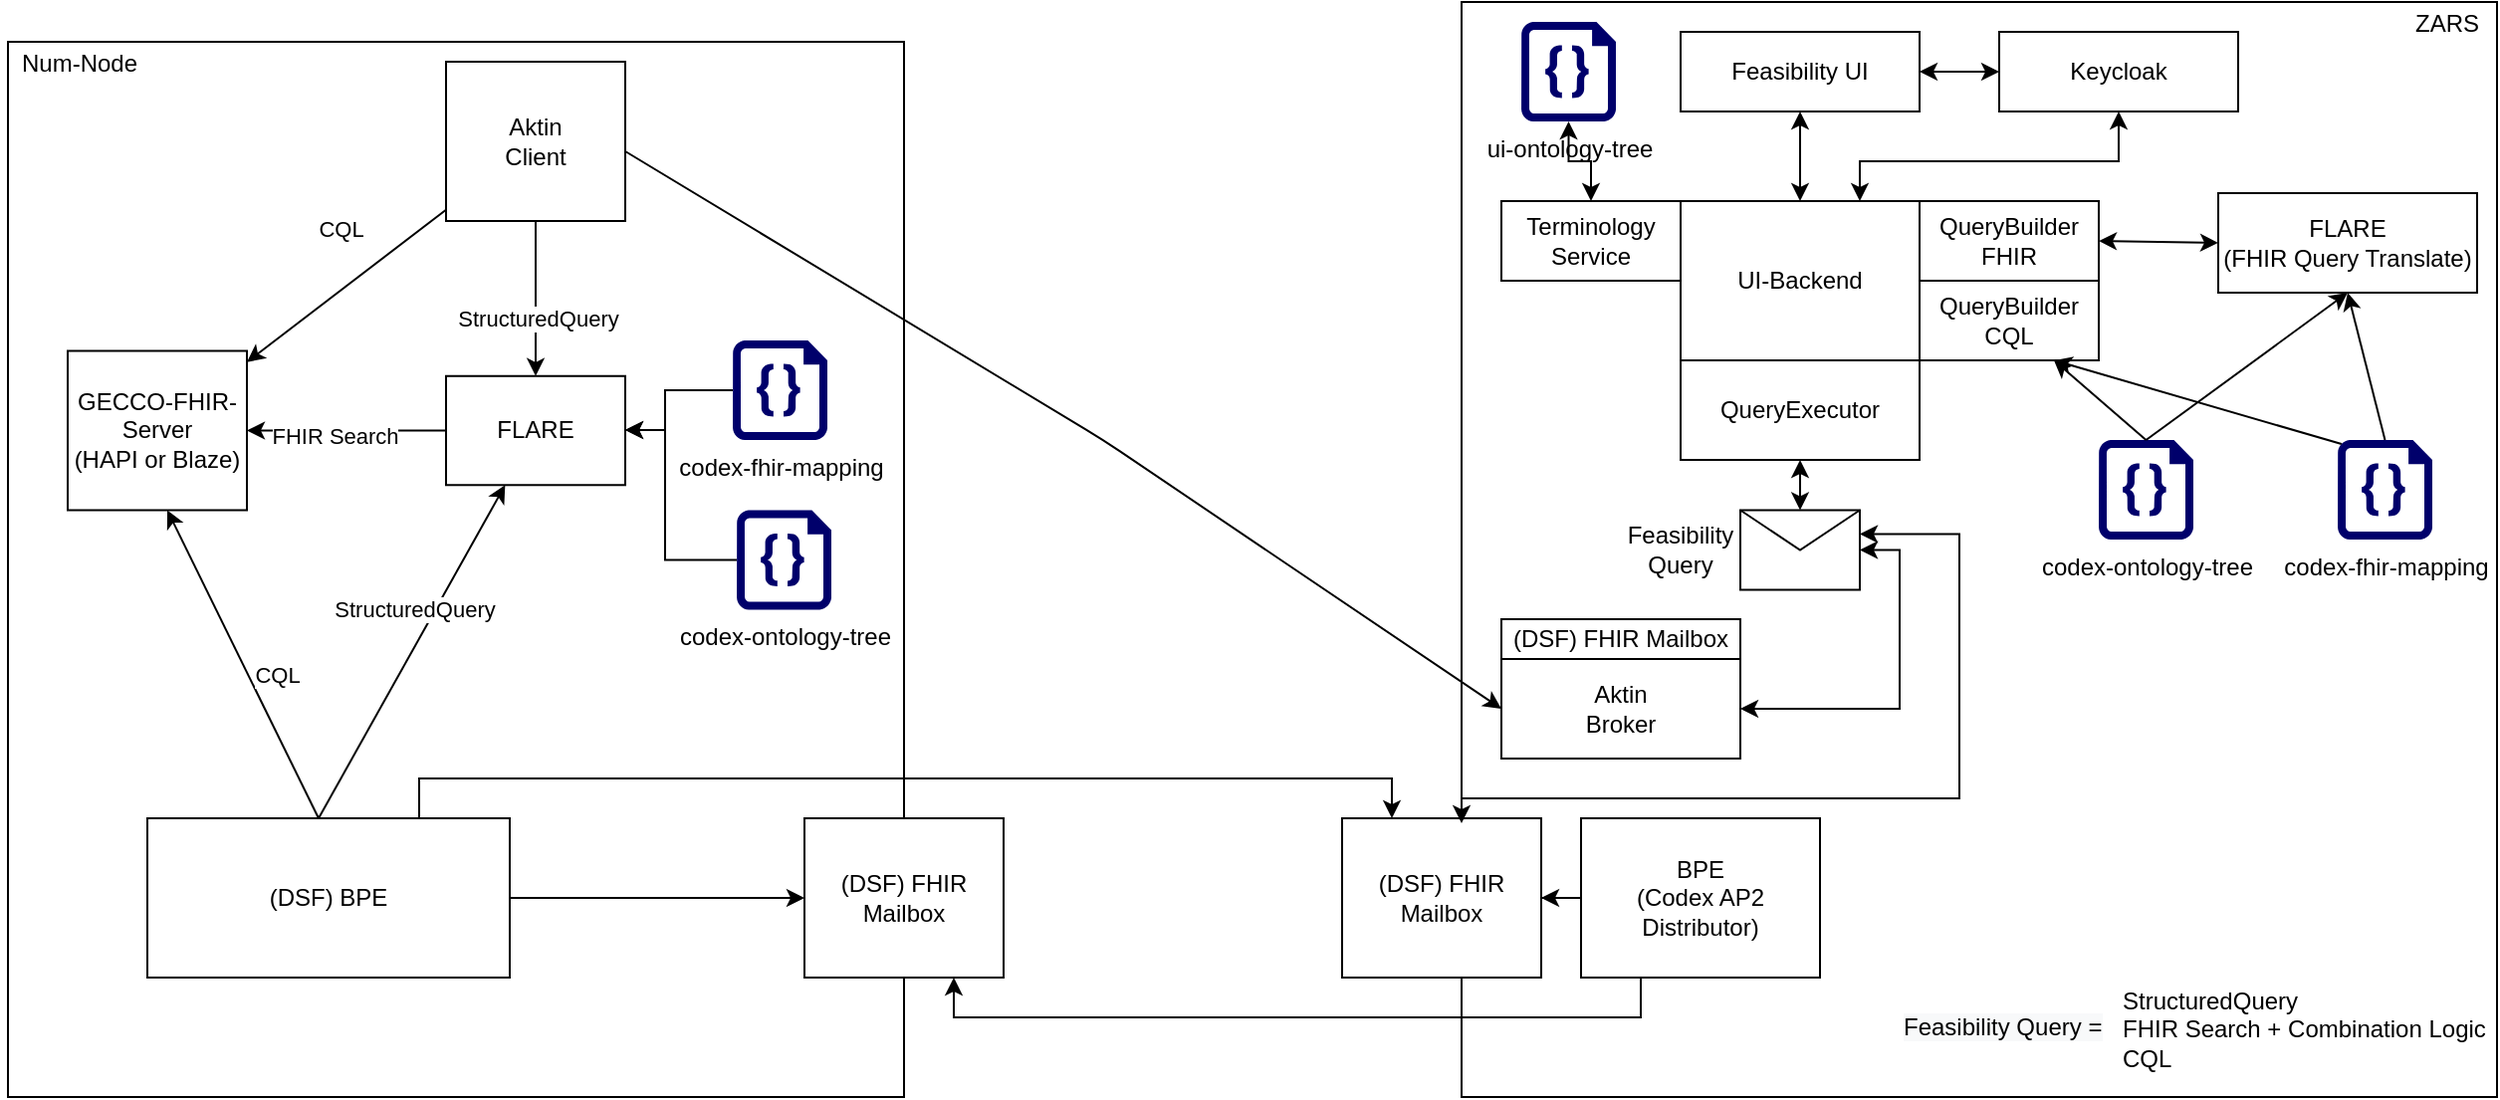 <mxfile version="14.4.8" type="device"><diagram id="v6JG4sbkAvf5ayEq1ten" name="Page-1"><mxGraphModel dx="2066" dy="2196" grid="1" gridSize="10" guides="1" tooltips="1" connect="1" arrows="1" fold="1" page="1" pageScale="1" pageWidth="850" pageHeight="1100" math="0" shadow="0"><root><mxCell id="0"/><mxCell id="1" parent="0"/><mxCell id="A8xhUyVfobN-jyNbR65w-128" value="" style="rounded=0;whiteSpace=wrap;html=1;" parent="1" vertex="1"><mxGeometry x="1180" y="-520" width="520" height="550" as="geometry"/></mxCell><mxCell id="A8xhUyVfobN-jyNbR65w-81" value="" style="rounded=0;whiteSpace=wrap;html=1;" parent="1" vertex="1"><mxGeometry x="450" y="-500" width="450" height="530" as="geometry"/></mxCell><mxCell id="A8xhUyVfobN-jyNbR65w-60" value="(DSF) BPE" style="rounded=0;whiteSpace=wrap;html=1;" parent="1" vertex="1"><mxGeometry x="520" y="-110" width="182" height="80" as="geometry"/></mxCell><mxCell id="A8xhUyVfobN-jyNbR65w-64" value="FLARE" style="rounded=0;whiteSpace=wrap;html=1;" parent="1" vertex="1"><mxGeometry x="670" y="-332.12" width="90" height="54.75" as="geometry"/></mxCell><mxCell id="A8xhUyVfobN-jyNbR65w-65" value="GECCO-FHIR-Server&lt;br&gt;(HAPI or Blaze)" style="rounded=0;whiteSpace=wrap;html=1;" parent="1" vertex="1"><mxGeometry x="480" y="-344.75" width="90" height="80" as="geometry"/></mxCell><mxCell id="A8xhUyVfobN-jyNbR65w-67" value="" style="endArrow=classic;html=1;exitX=0;exitY=0;exitDx=86;exitDy=0;exitPerimeter=0;" parent="1" source="A8xhUyVfobN-jyNbR65w-60" target="A8xhUyVfobN-jyNbR65w-64" edge="1"><mxGeometry width="50" height="50" relative="1" as="geometry"><mxPoint y="-349.75" as="sourcePoint"/><mxPoint x="683" y="-299.75" as="targetPoint"/></mxGeometry></mxCell><mxCell id="A8xhUyVfobN-jyNbR65w-68" value="StructuredQuery" style="edgeLabel;html=1;align=center;verticalAlign=middle;resizable=0;points=[];" parent="A8xhUyVfobN-jyNbR65w-67" vertex="1" connectable="0"><mxGeometry x="0.02" relative="1" as="geometry"><mxPoint y="-19.89" as="offset"/></mxGeometry></mxCell><mxCell id="A8xhUyVfobN-jyNbR65w-69" value="" style="endArrow=classic;html=1;exitX=0;exitY=0;exitDx=86;exitDy=0;exitPerimeter=0;entryX=0;entryY=0;entryDx=50;entryDy=80;entryPerimeter=0;" parent="1" source="A8xhUyVfobN-jyNbR65w-60" target="A8xhUyVfobN-jyNbR65w-65" edge="1"><mxGeometry width="50" height="50" relative="1" as="geometry"><mxPoint x="190" y="-369.75" as="sourcePoint"/><mxPoint x="240" y="-419.75" as="targetPoint"/></mxGeometry></mxCell><mxCell id="A8xhUyVfobN-jyNbR65w-70" value="CQL" style="edgeLabel;html=1;align=center;verticalAlign=middle;resizable=0;points=[];" parent="A8xhUyVfobN-jyNbR65w-69" vertex="1" connectable="0"><mxGeometry x="0.346" y="1" relative="1" as="geometry"><mxPoint x="30.55" y="31.01" as="offset"/></mxGeometry></mxCell><mxCell id="A8xhUyVfobN-jyNbR65w-71" value="" style="endArrow=classic;html=1;" parent="1" source="A8xhUyVfobN-jyNbR65w-64" target="A8xhUyVfobN-jyNbR65w-65" edge="1"><mxGeometry width="50" height="50" relative="1" as="geometry"><mxPoint x="190" y="-369.75" as="sourcePoint"/><mxPoint x="240" y="-419.75" as="targetPoint"/></mxGeometry></mxCell><mxCell id="A8xhUyVfobN-jyNbR65w-106" value="FHIR Search" style="edgeLabel;html=1;align=center;verticalAlign=middle;resizable=0;points=[];" parent="A8xhUyVfobN-jyNbR65w-71" vertex="1" connectable="0"><mxGeometry x="0.134" y="2" relative="1" as="geometry"><mxPoint as="offset"/></mxGeometry></mxCell><mxCell id="A8xhUyVfobN-jyNbR65w-72" value="Aktin&lt;br&gt;Client" style="rounded=0;whiteSpace=wrap;html=1;" parent="1" vertex="1"><mxGeometry x="670" y="-490" width="90" height="80" as="geometry"/></mxCell><mxCell id="A8xhUyVfobN-jyNbR65w-73" value="" style="endArrow=classic;html=1;" parent="1" source="A8xhUyVfobN-jyNbR65w-72" target="A8xhUyVfobN-jyNbR65w-65" edge="1"><mxGeometry width="50" height="50" relative="1" as="geometry"><mxPoint x="566" y="-202.25" as="sourcePoint"/><mxPoint x="568" y="-339.75" as="targetPoint"/></mxGeometry></mxCell><mxCell id="A8xhUyVfobN-jyNbR65w-74" value="CQL" style="edgeLabel;html=1;align=center;verticalAlign=middle;resizable=0;points=[];" parent="A8xhUyVfobN-jyNbR65w-73" vertex="1" connectable="0"><mxGeometry x="0.346" y="1" relative="1" as="geometry"><mxPoint x="12.98" y="-43.2" as="offset"/></mxGeometry></mxCell><mxCell id="A8xhUyVfobN-jyNbR65w-75" value="" style="endArrow=classic;html=1;" parent="1" source="A8xhUyVfobN-jyNbR65w-72" target="A8xhUyVfobN-jyNbR65w-64" edge="1"><mxGeometry width="50" height="50" relative="1" as="geometry"><mxPoint x="190" y="-369.75" as="sourcePoint"/><mxPoint x="240" y="-419.75" as="targetPoint"/></mxGeometry></mxCell><mxCell id="A8xhUyVfobN-jyNbR65w-76" value="StructuredQuery" style="edgeLabel;html=1;align=center;verticalAlign=middle;resizable=0;points=[];" parent="A8xhUyVfobN-jyNbR65w-75" vertex="1" connectable="0"><mxGeometry x="0.256" y="1" relative="1" as="geometry"><mxPoint as="offset"/></mxGeometry></mxCell><mxCell id="A8xhUyVfobN-jyNbR65w-78" value="" style="endArrow=none;html=1;strokeWidth=1;fontSize=12;fontColor=#000000;startArrow=classic;startFill=1;endFill=0;" parent="1" source="A8xhUyVfobN-jyNbR65w-86" target="A8xhUyVfobN-jyNbR65w-60" edge="1"><mxGeometry width="50" height="50" relative="1" as="geometry"><mxPoint x="830" y="-109.75" as="sourcePoint"/><mxPoint x="730" y="-110.302" as="targetPoint"/></mxGeometry></mxCell><mxCell id="A8xhUyVfobN-jyNbR65w-125" value="" style="edgeStyle=orthogonalEdgeStyle;rounded=0;orthogonalLoop=1;jettySize=auto;html=1;startArrow=none;startFill=0;endArrow=classic;endFill=1;" parent="1" source="A8xhUyVfobN-jyNbR65w-84" target="A8xhUyVfobN-jyNbR65w-64" edge="1"><mxGeometry relative="1" as="geometry"><Array as="points"><mxPoint x="780" y="-325"/><mxPoint x="780" y="-305"/></Array></mxGeometry></mxCell><mxCell id="A8xhUyVfobN-jyNbR65w-84" value="codex-fhir-mapping" style="verticalLabelPosition=bottom;html=1;verticalAlign=top;align=center;strokeColor=none;shape=mxgraph.azure.code_file;pointerEvents=1;fillColor=#00006B;" parent="1" vertex="1"><mxGeometry x="814" y="-350" width="47.5" height="50" as="geometry"/></mxCell><mxCell id="A8xhUyVfobN-jyNbR65w-126" value="" style="edgeStyle=orthogonalEdgeStyle;rounded=0;orthogonalLoop=1;jettySize=auto;html=1;startArrow=none;startFill=0;endArrow=classic;endFill=1;" parent="1" source="A8xhUyVfobN-jyNbR65w-85" target="A8xhUyVfobN-jyNbR65w-64" edge="1"><mxGeometry relative="1" as="geometry"><Array as="points"><mxPoint x="780" y="-240"/><mxPoint x="780" y="-305"/></Array></mxGeometry></mxCell><mxCell id="A8xhUyVfobN-jyNbR65w-85" value="codex-ontology-tree" style="verticalLabelPosition=bottom;html=1;verticalAlign=top;align=center;strokeColor=none;shape=mxgraph.azure.code_file;pointerEvents=1;fillColor=#00006B;" parent="1" vertex="1"><mxGeometry x="816" y="-264.75" width="47.5" height="50" as="geometry"/></mxCell><mxCell id="A8xhUyVfobN-jyNbR65w-86" value="(DSF) FHIR &lt;br&gt;Mailbox" style="rounded=0;whiteSpace=wrap;html=1;" parent="1" vertex="1"><mxGeometry x="850" y="-110" width="100" height="80" as="geometry"/></mxCell><mxCell id="A8xhUyVfobN-jyNbR65w-130" value="" style="edgeStyle=orthogonalEdgeStyle;rounded=0;orthogonalLoop=1;jettySize=auto;html=1;startArrow=classic;startFill=1;endArrow=classic;endFill=1;" parent="1" source="A8xhUyVfobN-jyNbR65w-87" target="A8xhUyVfobN-jyNbR65w-88" edge="1"><mxGeometry relative="1" as="geometry"/></mxCell><mxCell id="A8xhUyVfobN-jyNbR65w-87" value="Feasibility UI" style="rounded=0;whiteSpace=wrap;html=1;" parent="1" vertex="1"><mxGeometry x="1290" y="-505" width="120" height="40" as="geometry"/></mxCell><mxCell id="A8xhUyVfobN-jyNbR65w-88" value="UI-Backend" style="rounded=0;whiteSpace=wrap;html=1;" parent="1" vertex="1"><mxGeometry x="1290" y="-420" width="120" height="80" as="geometry"/></mxCell><mxCell id="A8xhUyVfobN-jyNbR65w-89" value="QueryBuilder&lt;br&gt;FHIR" style="rounded=0;whiteSpace=wrap;html=1;" parent="1" vertex="1"><mxGeometry x="1410" y="-420" width="90" height="40" as="geometry"/></mxCell><mxCell id="A8xhUyVfobN-jyNbR65w-90" value="FLARE&lt;br&gt;(FHIR Query Translate)" style="rounded=0;whiteSpace=wrap;html=1;" parent="1" vertex="1"><mxGeometry x="1560" y="-424" width="130" height="50" as="geometry"/></mxCell><mxCell id="A8xhUyVfobN-jyNbR65w-91" value="QueryBuilder&lt;br&gt;CQL" style="rounded=0;whiteSpace=wrap;html=1;" parent="1" vertex="1"><mxGeometry x="1410" y="-380" width="90" height="40" as="geometry"/></mxCell><mxCell id="A8xhUyVfobN-jyNbR65w-93" value="codex-fhir-mapping" style="verticalLabelPosition=bottom;html=1;verticalAlign=top;align=center;strokeColor=none;shape=mxgraph.azure.code_file;pointerEvents=1;fillColor=#00006B;" parent="1" vertex="1"><mxGeometry x="1620" y="-300" width="47.5" height="50" as="geometry"/></mxCell><mxCell id="A8xhUyVfobN-jyNbR65w-94" value="codex-ontology-tree" style="verticalLabelPosition=bottom;html=1;verticalAlign=top;align=center;strokeColor=none;shape=mxgraph.azure.code_file;pointerEvents=1;fillColor=#00006B;" parent="1" vertex="1"><mxGeometry x="1500" y="-300" width="47.5" height="50" as="geometry"/></mxCell><mxCell id="A8xhUyVfobN-jyNbR65w-95" value="" style="endArrow=classic;html=1;exitX=0.5;exitY=0;exitDx=0;exitDy=0;exitPerimeter=0;entryX=0.75;entryY=1;entryDx=0;entryDy=0;" parent="1" source="A8xhUyVfobN-jyNbR65w-94" target="A8xhUyVfobN-jyNbR65w-91" edge="1"><mxGeometry width="50" height="50" relative="1" as="geometry"><mxPoint x="1430" y="-360" as="sourcePoint"/><mxPoint x="1480" y="-410" as="targetPoint"/></mxGeometry></mxCell><mxCell id="A8xhUyVfobN-jyNbR65w-96" value="" style="endArrow=classic;html=1;exitX=0.04;exitY=0.04;exitDx=0;exitDy=0;exitPerimeter=0;entryX=0.75;entryY=1;entryDx=0;entryDy=0;" parent="1" source="A8xhUyVfobN-jyNbR65w-93" target="A8xhUyVfobN-jyNbR65w-91" edge="1"><mxGeometry width="50" height="50" relative="1" as="geometry"><mxPoint x="1533.75" y="-290" as="sourcePoint"/><mxPoint x="1487.5" y="-330" as="targetPoint"/></mxGeometry></mxCell><mxCell id="A8xhUyVfobN-jyNbR65w-97" value="" style="endArrow=classic;html=1;exitX=0.5;exitY=0;exitDx=0;exitDy=0;exitPerimeter=0;entryX=0.5;entryY=1;entryDx=0;entryDy=0;" parent="1" source="A8xhUyVfobN-jyNbR65w-93" target="A8xhUyVfobN-jyNbR65w-90" edge="1"><mxGeometry width="50" height="50" relative="1" as="geometry"><mxPoint x="1631.9" y="-288.0" as="sourcePoint"/><mxPoint x="1487.5" y="-330" as="targetPoint"/></mxGeometry></mxCell><mxCell id="A8xhUyVfobN-jyNbR65w-98" value="" style="endArrow=classic;html=1;exitX=0.5;exitY=0;exitDx=0;exitDy=0;exitPerimeter=0;entryX=0.5;entryY=1;entryDx=0;entryDy=0;" parent="1" source="A8xhUyVfobN-jyNbR65w-94" target="A8xhUyVfobN-jyNbR65w-90" edge="1"><mxGeometry width="50" height="50" relative="1" as="geometry"><mxPoint x="1533.75" y="-290" as="sourcePoint"/><mxPoint x="1487.5" y="-330" as="targetPoint"/></mxGeometry></mxCell><mxCell id="A8xhUyVfobN-jyNbR65w-99" value="" style="endArrow=classic;startArrow=classic;html=1;entryX=0;entryY=0.5;entryDx=0;entryDy=0;exitX=1;exitY=0.5;exitDx=0;exitDy=0;" parent="1" source="A8xhUyVfobN-jyNbR65w-89" target="A8xhUyVfobN-jyNbR65w-90" edge="1"><mxGeometry width="50" height="50" relative="1" as="geometry"><mxPoint x="1430" y="-360" as="sourcePoint"/><mxPoint x="1480" y="-410" as="targetPoint"/></mxGeometry></mxCell><mxCell id="A8xhUyVfobN-jyNbR65w-114" style="edgeStyle=orthogonalEdgeStyle;rounded=0;orthogonalLoop=1;jettySize=auto;html=1;exitX=1;exitY=0.5;exitDx=0;exitDy=0;entryX=1;entryY=0.5;entryDx=0;entryDy=0;startArrow=classic;startFill=1;" parent="1" source="A8xhUyVfobN-jyNbR65w-101" target="A8xhUyVfobN-jyNbR65w-109" edge="1"><mxGeometry relative="1" as="geometry"/></mxCell><mxCell id="A8xhUyVfobN-jyNbR65w-101" value="" style="shape=message;html=1;whiteSpace=wrap;html=1;outlineConnect=0;" parent="1" vertex="1"><mxGeometry x="1320" y="-264.75" width="60" height="40" as="geometry"/></mxCell><mxCell id="A8xhUyVfobN-jyNbR65w-102" value="StructuredQuery&lt;br&gt;FHIR Search + Combination Logic&lt;br&gt;CQL" style="text;html=1;strokeColor=none;fillColor=none;align=left;verticalAlign=middle;whiteSpace=wrap;rounded=0;" parent="1" vertex="1"><mxGeometry x="1510" y="-30" width="190" height="51" as="geometry"/></mxCell><mxCell id="A8xhUyVfobN-jyNbR65w-103" value="QueryExecutor" style="rounded=0;whiteSpace=wrap;html=1;" parent="1" vertex="1"><mxGeometry x="1290" y="-340" width="120" height="50" as="geometry"/></mxCell><mxCell id="A8xhUyVfobN-jyNbR65w-104" value="" style="endArrow=classic;startArrow=classic;html=1;entryX=0.5;entryY=1;entryDx=0;entryDy=0;" parent="1" source="A8xhUyVfobN-jyNbR65w-101" target="A8xhUyVfobN-jyNbR65w-103" edge="1"><mxGeometry width="50" height="50" relative="1" as="geometry"><mxPoint x="1260" y="-370" as="sourcePoint"/><mxPoint x="1310" y="-420" as="targetPoint"/></mxGeometry></mxCell><mxCell id="A8xhUyVfobN-jyNbR65w-122" value="" style="edgeStyle=orthogonalEdgeStyle;rounded=0;orthogonalLoop=1;jettySize=auto;html=1;startArrow=none;startFill=0;endArrow=classic;endFill=1;" parent="1" source="A8xhUyVfobN-jyNbR65w-107" target="A8xhUyVfobN-jyNbR65w-110" edge="1"><mxGeometry relative="1" as="geometry"/></mxCell><mxCell id="A8xhUyVfobN-jyNbR65w-107" value="BPE &lt;br&gt;(Codex AP2 Distributor)" style="rounded=0;whiteSpace=wrap;html=1;" parent="1" vertex="1"><mxGeometry x="1240" y="-110" width="120" height="80" as="geometry"/></mxCell><mxCell id="A8xhUyVfobN-jyNbR65w-108" value="(DSF) FHIR Mailbox" style="rounded=0;whiteSpace=wrap;html=1;" parent="1" vertex="1"><mxGeometry x="1200" y="-210" width="120" height="20" as="geometry"/></mxCell><mxCell id="A8xhUyVfobN-jyNbR65w-109" value="Aktin&lt;br&gt;Broker" style="rounded=0;whiteSpace=wrap;html=1;" parent="1" vertex="1"><mxGeometry x="1200" y="-190" width="120" height="50" as="geometry"/></mxCell><mxCell id="A8xhUyVfobN-jyNbR65w-110" value="(DSF) FHIR &lt;br&gt;Mailbox" style="rounded=0;whiteSpace=wrap;html=1;" parent="1" vertex="1"><mxGeometry x="1120" y="-110" width="100" height="80" as="geometry"/></mxCell><mxCell id="A8xhUyVfobN-jyNbR65w-115" style="edgeStyle=orthogonalEdgeStyle;rounded=0;orthogonalLoop=1;jettySize=auto;html=1;exitX=1;exitY=0.3;exitDx=0;exitDy=0;entryX=0;entryY=0.75;entryDx=0;entryDy=0;startArrow=classic;startFill=1;" parent="1" source="A8xhUyVfobN-jyNbR65w-101" target="A8xhUyVfobN-jyNbR65w-128" edge="1"><mxGeometry relative="1" as="geometry"><mxPoint x="1470" y="-179.92" as="sourcePoint"/><mxPoint x="1450" y="-90.17" as="targetPoint"/><Array as="points"><mxPoint x="1430" y="-253"/><mxPoint x="1430" y="-120"/><mxPoint x="1180" y="-120"/></Array></mxGeometry></mxCell><mxCell id="A8xhUyVfobN-jyNbR65w-117" value="" style="endArrow=classic;html=1;exitX=0;exitY=0;exitDx=90;exitDy=45;exitPerimeter=0;entryX=0;entryY=0.5;entryDx=0;entryDy=0;" parent="1" source="A8xhUyVfobN-jyNbR65w-72" target="A8xhUyVfobN-jyNbR65w-109" edge="1"><mxGeometry width="50" height="50" relative="1" as="geometry"><mxPoint x="1040" y="-200" as="sourcePoint"/><mxPoint x="1090" y="-250" as="targetPoint"/><Array as="points"><mxPoint x="1000" y="-300"/></Array></mxGeometry></mxCell><mxCell id="A8xhUyVfobN-jyNbR65w-118" value="Terminology&lt;br&gt;Service" style="rounded=0;whiteSpace=wrap;html=1;" parent="1" vertex="1"><mxGeometry x="1200" y="-420" width="90" height="40" as="geometry"/></mxCell><mxCell id="A8xhUyVfobN-jyNbR65w-121" style="edgeStyle=orthogonalEdgeStyle;rounded=0;orthogonalLoop=1;jettySize=auto;html=1;startArrow=classic;startFill=1;" parent="1" source="A8xhUyVfobN-jyNbR65w-119" target="A8xhUyVfobN-jyNbR65w-118" edge="1"><mxGeometry relative="1" as="geometry"/></mxCell><mxCell id="A8xhUyVfobN-jyNbR65w-119" value="ui-ontology-tree" style="verticalLabelPosition=bottom;html=1;verticalAlign=top;align=center;strokeColor=none;shape=mxgraph.azure.code_file;pointerEvents=1;fillColor=#00006B;" parent="1" vertex="1"><mxGeometry x="1210" y="-510" width="47.5" height="50" as="geometry"/></mxCell><mxCell id="A8xhUyVfobN-jyNbR65w-123" value="" style="edgeStyle=orthogonalEdgeStyle;rounded=0;orthogonalLoop=1;jettySize=auto;html=1;startArrow=none;startFill=0;endArrow=classic;endFill=1;entryX=0.75;entryY=1;entryDx=0;entryDy=0;exitX=0.25;exitY=1;exitDx=0;exitDy=0;" parent="1" source="A8xhUyVfobN-jyNbR65w-107" target="A8xhUyVfobN-jyNbR65w-86" edge="1"><mxGeometry relative="1" as="geometry"><mxPoint x="1250" y="-60" as="sourcePoint"/><mxPoint x="1210" y="-60" as="targetPoint"/></mxGeometry></mxCell><mxCell id="A8xhUyVfobN-jyNbR65w-124" value="" style="edgeStyle=orthogonalEdgeStyle;rounded=0;orthogonalLoop=1;jettySize=auto;html=1;startArrow=none;startFill=0;endArrow=classic;endFill=1;entryX=0.25;entryY=0;entryDx=0;entryDy=0;exitX=0.75;exitY=0;exitDx=0;exitDy=0;" parent="1" source="A8xhUyVfobN-jyNbR65w-60" target="A8xhUyVfobN-jyNbR65w-110" edge="1"><mxGeometry relative="1" as="geometry"><mxPoint x="1280" y="-20" as="sourcePoint"/><mxPoint x="975" y="-20" as="targetPoint"/><Array as="points"><mxPoint x="657" y="-130"/><mxPoint x="1145" y="-130"/></Array></mxGeometry></mxCell><mxCell id="A8xhUyVfobN-jyNbR65w-127" value="Num-Node" style="text;html=1;strokeColor=none;fillColor=none;align=center;verticalAlign=middle;whiteSpace=wrap;rounded=0;" parent="1" vertex="1"><mxGeometry x="446" y="-499" width="80" height="20" as="geometry"/></mxCell><mxCell id="A8xhUyVfobN-jyNbR65w-129" value="ZARS" style="text;html=1;strokeColor=none;fillColor=none;align=center;verticalAlign=middle;whiteSpace=wrap;rounded=0;" parent="1" vertex="1"><mxGeometry x="1650" y="-519" width="50" height="20" as="geometry"/></mxCell><mxCell id="A8xhUyVfobN-jyNbR65w-131" value="Feasibility Query" style="text;html=1;strokeColor=none;fillColor=none;align=center;verticalAlign=middle;whiteSpace=wrap;rounded=0;" parent="1" vertex="1"><mxGeometry x="1250" y="-262.5" width="80" height="35" as="geometry"/></mxCell><mxCell id="A8xhUyVfobN-jyNbR65w-132" value="&lt;meta charset=&quot;utf-8&quot;&gt;&lt;span style=&quot;color: rgb(0, 0, 0); font-family: helvetica; font-size: 12px; font-style: normal; font-weight: 400; letter-spacing: normal; text-align: right; text-indent: 0px; text-transform: none; word-spacing: 0px; background-color: rgb(248, 249, 250); display: inline; float: none;&quot;&gt;Feasibility Query =&lt;/span&gt;" style="text;whiteSpace=wrap;html=1;" parent="1" vertex="1"><mxGeometry x="1400" y="-19.5" width="130" height="30" as="geometry"/></mxCell><mxCell id="A8xhUyVfobN-jyNbR65w-134" value="" style="edgeStyle=orthogonalEdgeStyle;rounded=0;orthogonalLoop=1;jettySize=auto;html=1;startArrow=classic;startFill=1;endArrow=classic;endFill=1;fontColor=#0000CC;" parent="1" source="A8xhUyVfobN-jyNbR65w-133" target="A8xhUyVfobN-jyNbR65w-87" edge="1"><mxGeometry relative="1" as="geometry"/></mxCell><mxCell id="A8xhUyVfobN-jyNbR65w-135" value="" style="edgeStyle=orthogonalEdgeStyle;rounded=0;orthogonalLoop=1;jettySize=auto;html=1;startArrow=classic;startFill=1;endArrow=classic;endFill=1;fontColor=#0000CC;entryX=0.75;entryY=0;entryDx=0;entryDy=0;" parent="1" source="A8xhUyVfobN-jyNbR65w-133" target="A8xhUyVfobN-jyNbR65w-88" edge="1"><mxGeometry relative="1" as="geometry"><Array as="points"><mxPoint x="1510" y="-440"/><mxPoint x="1380" y="-440"/></Array></mxGeometry></mxCell><mxCell id="A8xhUyVfobN-jyNbR65w-133" value="Keycloak" style="rounded=0;whiteSpace=wrap;html=1;" parent="1" vertex="1"><mxGeometry x="1450" y="-505" width="120" height="40" as="geometry"/></mxCell></root></mxGraphModel></diagram></mxfile>